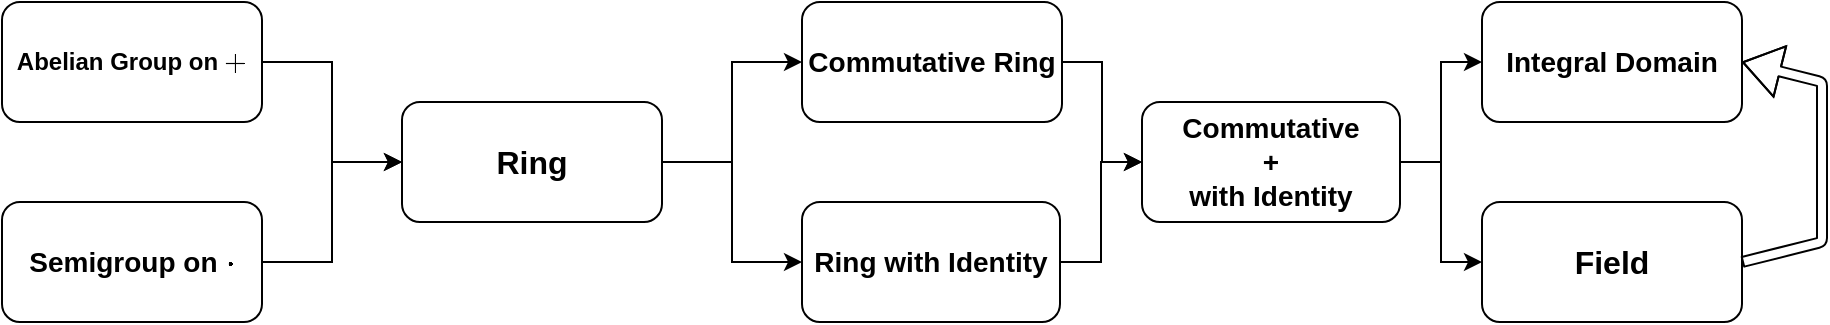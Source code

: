<mxfile version="14.5.7" type="device"><diagram id="H1PVzZ0W58d0roGO79kw" name="Page-1"><mxGraphModel dx="924" dy="723" grid="1" gridSize="10" guides="1" tooltips="1" connect="1" arrows="1" fold="1" page="1" pageScale="1" pageWidth="827" pageHeight="1169" math="0" shadow="0"><root><mxCell id="0"/><mxCell id="1" parent="0"/><mxCell id="Jw9Oyvrz5v8hCCEtvHWT-3" value="" style="edgeStyle=orthogonalEdgeStyle;rounded=0;orthogonalLoop=1;jettySize=auto;html=1;" edge="1" parent="1" source="Jw9Oyvrz5v8hCCEtvHWT-5" target="Jw9Oyvrz5v8hCCEtvHWT-11"><mxGeometry relative="1" as="geometry"/></mxCell><mxCell id="Jw9Oyvrz5v8hCCEtvHWT-5" value="Abelian Group on \(+\)" style="rounded=1;whiteSpace=wrap;html=1;fontSize=12;fontStyle=1" vertex="1" parent="1"><mxGeometry x="30" y="280" width="130" height="60" as="geometry"/></mxCell><mxCell id="Jw9Oyvrz5v8hCCEtvHWT-6" value="" style="edgeStyle=orthogonalEdgeStyle;rounded=0;orthogonalLoop=1;jettySize=auto;html=1;" edge="1" parent="1" source="Jw9Oyvrz5v8hCCEtvHWT-8" target="Jw9Oyvrz5v8hCCEtvHWT-11"><mxGeometry relative="1" as="geometry"/></mxCell><mxCell id="Jw9Oyvrz5v8hCCEtvHWT-8" value="Semigroup on \(\cdot\)" style="rounded=1;whiteSpace=wrap;html=1;fontSize=14;fontStyle=1" vertex="1" parent="1"><mxGeometry x="30" y="380" width="130" height="60" as="geometry"/></mxCell><mxCell id="Jw9Oyvrz5v8hCCEtvHWT-9" style="edgeStyle=orthogonalEdgeStyle;rounded=0;orthogonalLoop=1;jettySize=auto;html=1;entryX=0;entryY=0.5;entryDx=0;entryDy=0;" edge="1" parent="1" source="Jw9Oyvrz5v8hCCEtvHWT-11" target="Jw9Oyvrz5v8hCCEtvHWT-20"><mxGeometry relative="1" as="geometry"/></mxCell><mxCell id="Jw9Oyvrz5v8hCCEtvHWT-10" style="edgeStyle=orthogonalEdgeStyle;rounded=0;orthogonalLoop=1;jettySize=auto;html=1;entryX=0;entryY=0.5;entryDx=0;entryDy=0;" edge="1" parent="1" source="Jw9Oyvrz5v8hCCEtvHWT-11" target="Jw9Oyvrz5v8hCCEtvHWT-22"><mxGeometry relative="1" as="geometry"/></mxCell><mxCell id="Jw9Oyvrz5v8hCCEtvHWT-11" value="Ring" style="whiteSpace=wrap;html=1;rounded=1;fontSize=16;fontStyle=1" vertex="1" parent="1"><mxGeometry x="230" y="330" width="130" height="60" as="geometry"/></mxCell><mxCell id="Jw9Oyvrz5v8hCCEtvHWT-54" value="" style="edgeStyle=orthogonalEdgeStyle;rounded=0;orthogonalLoop=1;jettySize=auto;html=1;" edge="1" parent="1" source="Jw9Oyvrz5v8hCCEtvHWT-20" target="Jw9Oyvrz5v8hCCEtvHWT-50"><mxGeometry relative="1" as="geometry"/></mxCell><mxCell id="Jw9Oyvrz5v8hCCEtvHWT-20" value="Commutative Ring" style="rounded=1;whiteSpace=wrap;html=1;sketch=0;fontSize=14;fontStyle=1" vertex="1" parent="1"><mxGeometry x="430" y="280" width="130" height="60" as="geometry"/></mxCell><mxCell id="Jw9Oyvrz5v8hCCEtvHWT-55" value="" style="edgeStyle=orthogonalEdgeStyle;rounded=0;orthogonalLoop=1;jettySize=auto;html=1;" edge="1" parent="1" source="Jw9Oyvrz5v8hCCEtvHWT-22" target="Jw9Oyvrz5v8hCCEtvHWT-50"><mxGeometry relative="1" as="geometry"/></mxCell><mxCell id="Jw9Oyvrz5v8hCCEtvHWT-22" value="Ring with Identity" style="rounded=1;whiteSpace=wrap;html=1;sketch=0;fontSize=14;fontStyle=1" vertex="1" parent="1"><mxGeometry x="430" y="380" width="129" height="60" as="geometry"/></mxCell><mxCell id="Jw9Oyvrz5v8hCCEtvHWT-23" value="Integral Domain" style="rounded=1;whiteSpace=wrap;html=1;sketch=0;fontSize=14;fontStyle=1" vertex="1" parent="1"><mxGeometry x="770" y="280" width="130" height="60" as="geometry"/></mxCell><mxCell id="Jw9Oyvrz5v8hCCEtvHWT-24" value="Field" style="rounded=1;whiteSpace=wrap;html=1;sketch=0;fontSize=16;fontStyle=1" vertex="1" parent="1"><mxGeometry x="770" y="380" width="130" height="60" as="geometry"/></mxCell><mxCell id="Jw9Oyvrz5v8hCCEtvHWT-28" value="" style="shape=image;html=1;verticalAlign=top;verticalLabelPosition=bottom;labelBackgroundColor=#ffffff;imageAspect=0;aspect=fixed;image=https://cdn3.iconfinder.com/data/icons/letters-and-numbers-1/32/number_2_green-128.png;sketch=0;" vertex="1" parent="1"><mxGeometry x="140" y="280" width="20" height="20" as="geometry"/></mxCell><mxCell id="Jw9Oyvrz5v8hCCEtvHWT-31" value="" style="shape=image;html=1;verticalAlign=top;verticalLabelPosition=bottom;labelBackgroundColor=#ffffff;imageAspect=0;aspect=fixed;image=https://cdn3.iconfinder.com/data/icons/letters-and-numbers-1/32/number_1_green-128.png;sketch=0;" vertex="1" parent="1"><mxGeometry x="120" y="280" width="20" height="20" as="geometry"/></mxCell><mxCell id="Jw9Oyvrz5v8hCCEtvHWT-33" value="" style="shape=image;html=1;verticalAlign=top;verticalLabelPosition=bottom;labelBackgroundColor=#ffffff;imageAspect=0;aspect=fixed;image=https://cdn3.iconfinder.com/data/icons/letters-and-numbers-1/32/number_2_green-128.png;sketch=0;" vertex="1" parent="1"><mxGeometry x="340" y="330" width="20" height="20" as="geometry"/></mxCell><mxCell id="Jw9Oyvrz5v8hCCEtvHWT-34" value="" style="shape=image;html=1;verticalAlign=top;verticalLabelPosition=bottom;labelBackgroundColor=#ffffff;imageAspect=0;aspect=fixed;image=https://cdn3.iconfinder.com/data/icons/letters-and-numbers-1/32/number_1_green-128.png;sketch=0;" vertex="1" parent="1"><mxGeometry x="320" y="330" width="20" height="20" as="geometry"/></mxCell><mxCell id="Jw9Oyvrz5v8hCCEtvHWT-35" value="" style="shape=image;html=1;verticalAlign=top;verticalLabelPosition=bottom;labelBackgroundColor=#ffffff;imageAspect=0;aspect=fixed;image=https://cdn3.iconfinder.com/data/icons/letters-and-numbers-1/32/number_2_green-128.png;sketch=0;" vertex="1" parent="1"><mxGeometry x="540" y="280" width="20" height="20" as="geometry"/></mxCell><mxCell id="Jw9Oyvrz5v8hCCEtvHWT-36" value="" style="shape=image;html=1;verticalAlign=top;verticalLabelPosition=bottom;labelBackgroundColor=#ffffff;imageAspect=0;aspect=fixed;image=https://cdn3.iconfinder.com/data/icons/letters-and-numbers-1/32/number_1_green-128.png;sketch=0;" vertex="1" parent="1"><mxGeometry x="520" y="280" width="20" height="20" as="geometry"/></mxCell><mxCell id="Jw9Oyvrz5v8hCCEtvHWT-37" value="" style="shape=image;html=1;verticalAlign=top;verticalLabelPosition=bottom;labelBackgroundColor=#ffffff;imageAspect=0;aspect=fixed;image=https://cdn3.iconfinder.com/data/icons/letters-and-numbers-1/32/number_2_green-128.png;sketch=0;" vertex="1" parent="1"><mxGeometry x="520" y="380" width="20" height="20" as="geometry"/></mxCell><mxCell id="Jw9Oyvrz5v8hCCEtvHWT-38" value="" style="shape=image;html=1;verticalAlign=top;verticalLabelPosition=bottom;labelBackgroundColor=#ffffff;imageAspect=0;aspect=fixed;image=https://cdn3.iconfinder.com/data/icons/letters-and-numbers-1/32/number_1_green-128.png;sketch=0;" vertex="1" parent="1"><mxGeometry x="500" y="380" width="20" height="20" as="geometry"/></mxCell><mxCell id="Jw9Oyvrz5v8hCCEtvHWT-39" value="" style="shape=image;html=1;verticalAlign=top;verticalLabelPosition=bottom;labelBackgroundColor=#ffffff;imageAspect=0;aspect=fixed;image=https://cdn3.iconfinder.com/data/icons/letters-and-numbers-1/32/number_3_green-128.png;sketch=0;" vertex="1" parent="1"><mxGeometry x="540" y="380" width="20" height="20" as="geometry"/></mxCell><mxCell id="Jw9Oyvrz5v8hCCEtvHWT-40" value="" style="shape=image;html=1;verticalAlign=top;verticalLabelPosition=bottom;labelBackgroundColor=#ffffff;imageAspect=0;aspect=fixed;image=https://cdn3.iconfinder.com/data/icons/letters-and-numbers-1/32/number_2_green-128.png;sketch=0;" vertex="1" parent="1"><mxGeometry x="860" y="280" width="20" height="20" as="geometry"/></mxCell><mxCell id="Jw9Oyvrz5v8hCCEtvHWT-41" value="" style="shape=image;html=1;verticalAlign=top;verticalLabelPosition=bottom;labelBackgroundColor=#ffffff;imageAspect=0;aspect=fixed;image=https://cdn3.iconfinder.com/data/icons/letters-and-numbers-1/32/number_1_green-128.png;sketch=0;" vertex="1" parent="1"><mxGeometry x="840" y="280" width="20" height="20" as="geometry"/></mxCell><mxCell id="Jw9Oyvrz5v8hCCEtvHWT-42" value="" style="shape=image;html=1;verticalAlign=top;verticalLabelPosition=bottom;labelBackgroundColor=#ffffff;imageAspect=0;aspect=fixed;image=https://cdn3.iconfinder.com/data/icons/letters-and-numbers-1/32/number_3_green-128.png;sketch=0;" vertex="1" parent="1"><mxGeometry x="880" y="280" width="20" height="20" as="geometry"/></mxCell><mxCell id="Jw9Oyvrz5v8hCCEtvHWT-43" value="" style="shape=image;html=1;verticalAlign=top;verticalLabelPosition=bottom;labelBackgroundColor=#ffffff;imageAspect=0;aspect=fixed;image=https://cdn3.iconfinder.com/data/icons/letters-and-numbers-1/32/number_2_green-128.png;sketch=0;" vertex="1" parent="1"><mxGeometry x="840" y="380" width="20" height="20" as="geometry"/></mxCell><mxCell id="Jw9Oyvrz5v8hCCEtvHWT-44" value="" style="shape=image;html=1;verticalAlign=top;verticalLabelPosition=bottom;labelBackgroundColor=#ffffff;imageAspect=0;aspect=fixed;image=https://cdn3.iconfinder.com/data/icons/letters-and-numbers-1/32/number_1_green-128.png;sketch=0;" vertex="1" parent="1"><mxGeometry x="820" y="380" width="20" height="20" as="geometry"/></mxCell><mxCell id="Jw9Oyvrz5v8hCCEtvHWT-45" value="" style="shape=image;html=1;verticalAlign=top;verticalLabelPosition=bottom;labelBackgroundColor=#ffffff;imageAspect=0;aspect=fixed;image=https://cdn3.iconfinder.com/data/icons/letters-and-numbers-1/32/number_3_green-128.png;sketch=0;" vertex="1" parent="1"><mxGeometry x="860" y="380" width="20" height="20" as="geometry"/></mxCell><mxCell id="Jw9Oyvrz5v8hCCEtvHWT-46" value="" style="shape=image;html=1;verticalAlign=top;verticalLabelPosition=bottom;labelBackgroundColor=#ffffff;imageAspect=0;aspect=fixed;image=https://cdn3.iconfinder.com/data/icons/letters-and-numbers-1/32/number_4_green-128.png;sketch=0;" vertex="1" parent="1"><mxGeometry x="880" y="380" width="20" height="20" as="geometry"/></mxCell><mxCell id="Jw9Oyvrz5v8hCCEtvHWT-47" value="" style="shape=flexArrow;endArrow=classic;html=1;fontSize=14;entryX=1;entryY=0.5;entryDx=0;entryDy=0;exitX=1;exitY=0.5;exitDx=0;exitDy=0;width=5;" edge="1" parent="1" source="Jw9Oyvrz5v8hCCEtvHWT-24" target="Jw9Oyvrz5v8hCCEtvHWT-23"><mxGeometry width="50" height="50" relative="1" as="geometry"><mxPoint x="910" y="380" as="sourcePoint"/><mxPoint x="960" y="330" as="targetPoint"/><Array as="points"><mxPoint x="940" y="400"/><mxPoint x="940" y="320"/></Array></mxGeometry></mxCell><mxCell id="Jw9Oyvrz5v8hCCEtvHWT-56" style="edgeStyle=orthogonalEdgeStyle;rounded=0;orthogonalLoop=1;jettySize=auto;html=1;entryX=0;entryY=0.5;entryDx=0;entryDy=0;" edge="1" parent="1" source="Jw9Oyvrz5v8hCCEtvHWT-50" target="Jw9Oyvrz5v8hCCEtvHWT-23"><mxGeometry relative="1" as="geometry"/></mxCell><mxCell id="Jw9Oyvrz5v8hCCEtvHWT-50" value="Commutative&lt;br&gt;+&lt;br&gt;with Identity" style="rounded=1;whiteSpace=wrap;html=1;sketch=0;fontSize=14;fontStyle=1" vertex="1" parent="1"><mxGeometry x="600" y="330" width="129" height="60" as="geometry"/></mxCell><mxCell id="Jw9Oyvrz5v8hCCEtvHWT-51" value="" style="shape=image;html=1;verticalAlign=top;verticalLabelPosition=bottom;labelBackgroundColor=#ffffff;imageAspect=0;aspect=fixed;image=https://cdn3.iconfinder.com/data/icons/letters-and-numbers-1/32/number_2_green-128.png;sketch=0;" vertex="1" parent="1"><mxGeometry x="689" y="350" width="20" height="20" as="geometry"/></mxCell><mxCell id="Jw9Oyvrz5v8hCCEtvHWT-52" value="" style="shape=image;html=1;verticalAlign=top;verticalLabelPosition=bottom;labelBackgroundColor=#ffffff;imageAspect=0;aspect=fixed;image=https://cdn3.iconfinder.com/data/icons/letters-and-numbers-1/32/number_1_green-128.png;sketch=0;" vertex="1" parent="1"><mxGeometry x="669" y="350" width="20" height="20" as="geometry"/></mxCell><mxCell id="Jw9Oyvrz5v8hCCEtvHWT-57" style="edgeStyle=orthogonalEdgeStyle;rounded=0;orthogonalLoop=1;jettySize=auto;html=1;entryX=0;entryY=0.5;entryDx=0;entryDy=0;" edge="1" parent="1" source="Jw9Oyvrz5v8hCCEtvHWT-53" target="Jw9Oyvrz5v8hCCEtvHWT-24"><mxGeometry relative="1" as="geometry"/></mxCell><mxCell id="Jw9Oyvrz5v8hCCEtvHWT-53" value="" style="shape=image;html=1;verticalAlign=top;verticalLabelPosition=bottom;labelBackgroundColor=#ffffff;imageAspect=0;aspect=fixed;image=https://cdn3.iconfinder.com/data/icons/letters-and-numbers-1/32/number_3_green-128.png;sketch=0;" vertex="1" parent="1"><mxGeometry x="709" y="350" width="20" height="20" as="geometry"/></mxCell></root></mxGraphModel></diagram></mxfile>

